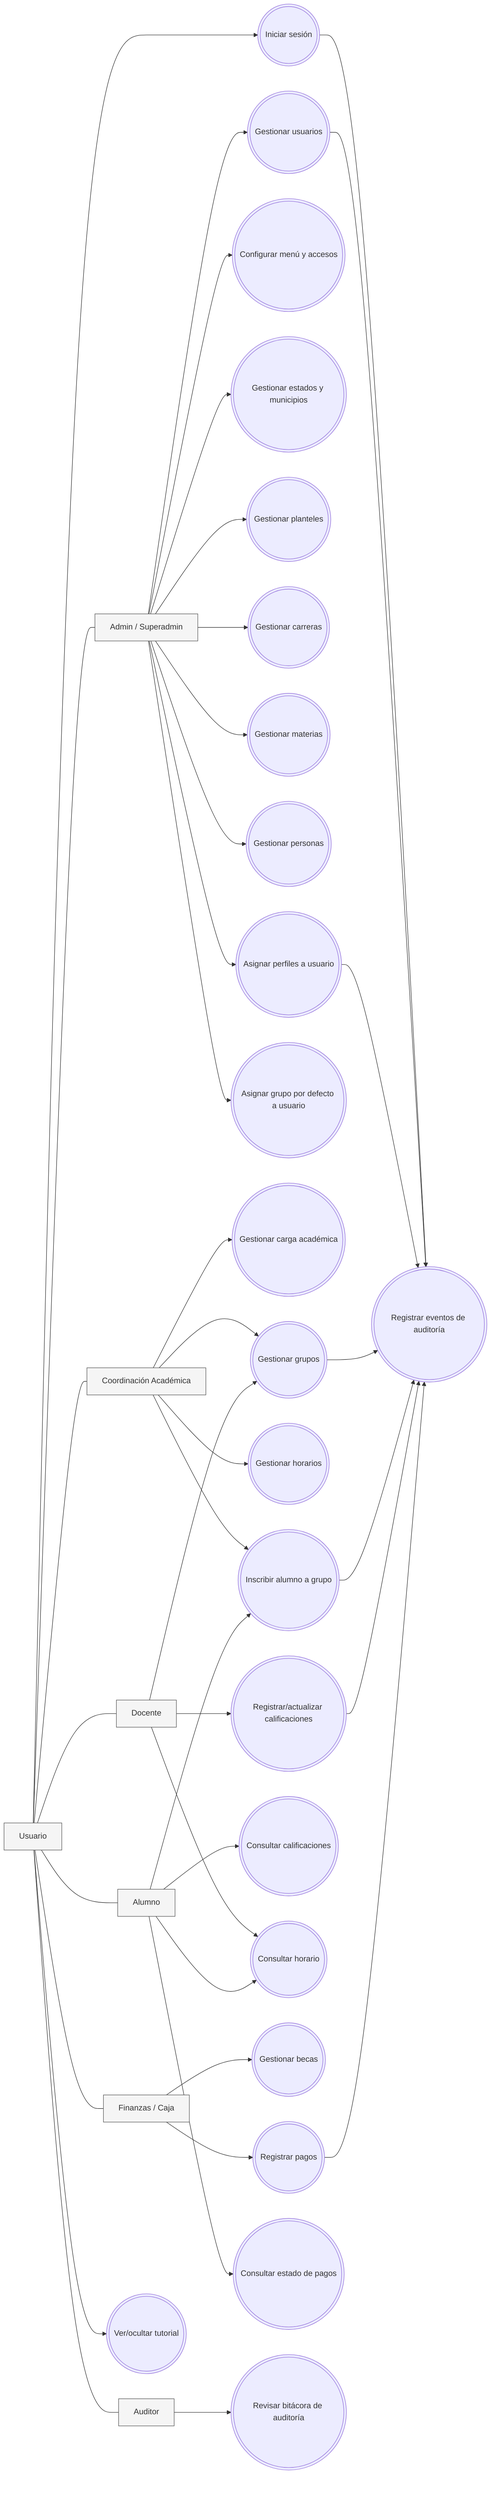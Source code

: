 flowchart LR
  %% ========== Actores ==========
  A[Usuario]:::actor
  AL[Alumno]:::actor
  DO[Docente]:::actor
  AD[Admin / Superadmin]:::actor
  CO[Coordinación Académica]:::actor
  FI[Finanzas / Caja]:::actor
  AU[Auditor]:::actor

  %% Herencia simple de "Usuario"
  A --- AL
  A --- DO
  A --- AD
  A --- CO
  A --- FI
  A --- AU

  %% ========== Casos de uso (óvalos simulados con nodos circulares) ==========
  %% Autenticación y accesos
  UC_Login(((Iniciar sesión)))
  UC_Tutorial(((Ver/ocultar tutorial)))
  UC_Perfil(((Asignar perfiles a usuario)))
  UC_Menu(((Configurar menú y accesos)))

  %% Catálogos
  UC_CatGeo(((Gestionar estados y municipios)))
  UC_Plantel(((Gestionar planteles)))
  UC_Carrera(((Gestionar carreras)))
  UC_Materia(((Gestionar materias)))

  %% Personas y usuarios
  UC_Persona(((Gestionar personas)))
  UC_Usuario(((Gestionar usuarios)))
  UC_UsuGrupo(((Asignar grupo por defecto a usuario)))

  %% Académico
  UC_Carga(((Gestionar carga académica)))
  UC_Grupo(((Gestionar grupos)))
  UC_Horario(((Gestionar horarios)))
  UC_Ins(((Inscribir alumno a grupo)))
  UC_Calif(((Registrar/actualizar calificaciones)))
  UC_VerCalif(((Consultar calificaciones)))
  UC_VerHorario(((Consultar horario)))

  %% Becas y pagos
  UC_Beca(((Gestionar becas)))
  UC_Pago(((Registrar pagos)))
  UC_VerPago(((Consultar estado de pagos)))

  %% Auditoría
  UC_Log(((Registrar eventos de auditoría)))
  UC_RevAud(((Revisar bitácora de auditoría)))

  %% ========== Relación actores -> casos ==========
  A --> UC_Login
  A --> UC_Tutorial

  AD --> UC_Perfil
  AD --> UC_Menu
  AD --> UC_Persona
  AD --> UC_Usuario
  AD --> UC_UsuGrupo
  AD --> UC_CatGeo
  AD --> UC_Plantel
  AD --> UC_Carrera
  AD --> UC_Materia

  CO --> UC_Carga
  CO --> UC_Grupo
  CO --> UC_Horario
  CO --> UC_Ins

  DO --> UC_Grupo
  DO --> UC_Calif
  DO --> UC_VerHorario

  AL --> UC_Ins
  AL --> UC_VerCalif
  AL --> UC_VerHorario
  AL --> UC_VerPago

  FI --> UC_Beca
  FI --> UC_Pago

  AU --> UC_RevAud

  %% ========== Inclusiones a auditoría ==========
  UC_Login --> UC_Log
  UC_Usuario --> UC_Log
  UC_Perfil --> UC_Log
  UC_Grupo --> UC_Log
  UC_Ins --> UC_Log
  UC_Calif --> UC_Log
  UC_Pago --> UC_Log

  %% ========== Estilos simples compatibles con GitHub ==========
  classDef actor fill:#f5f5f5,stroke:#555,stroke-width:1px,color:#1